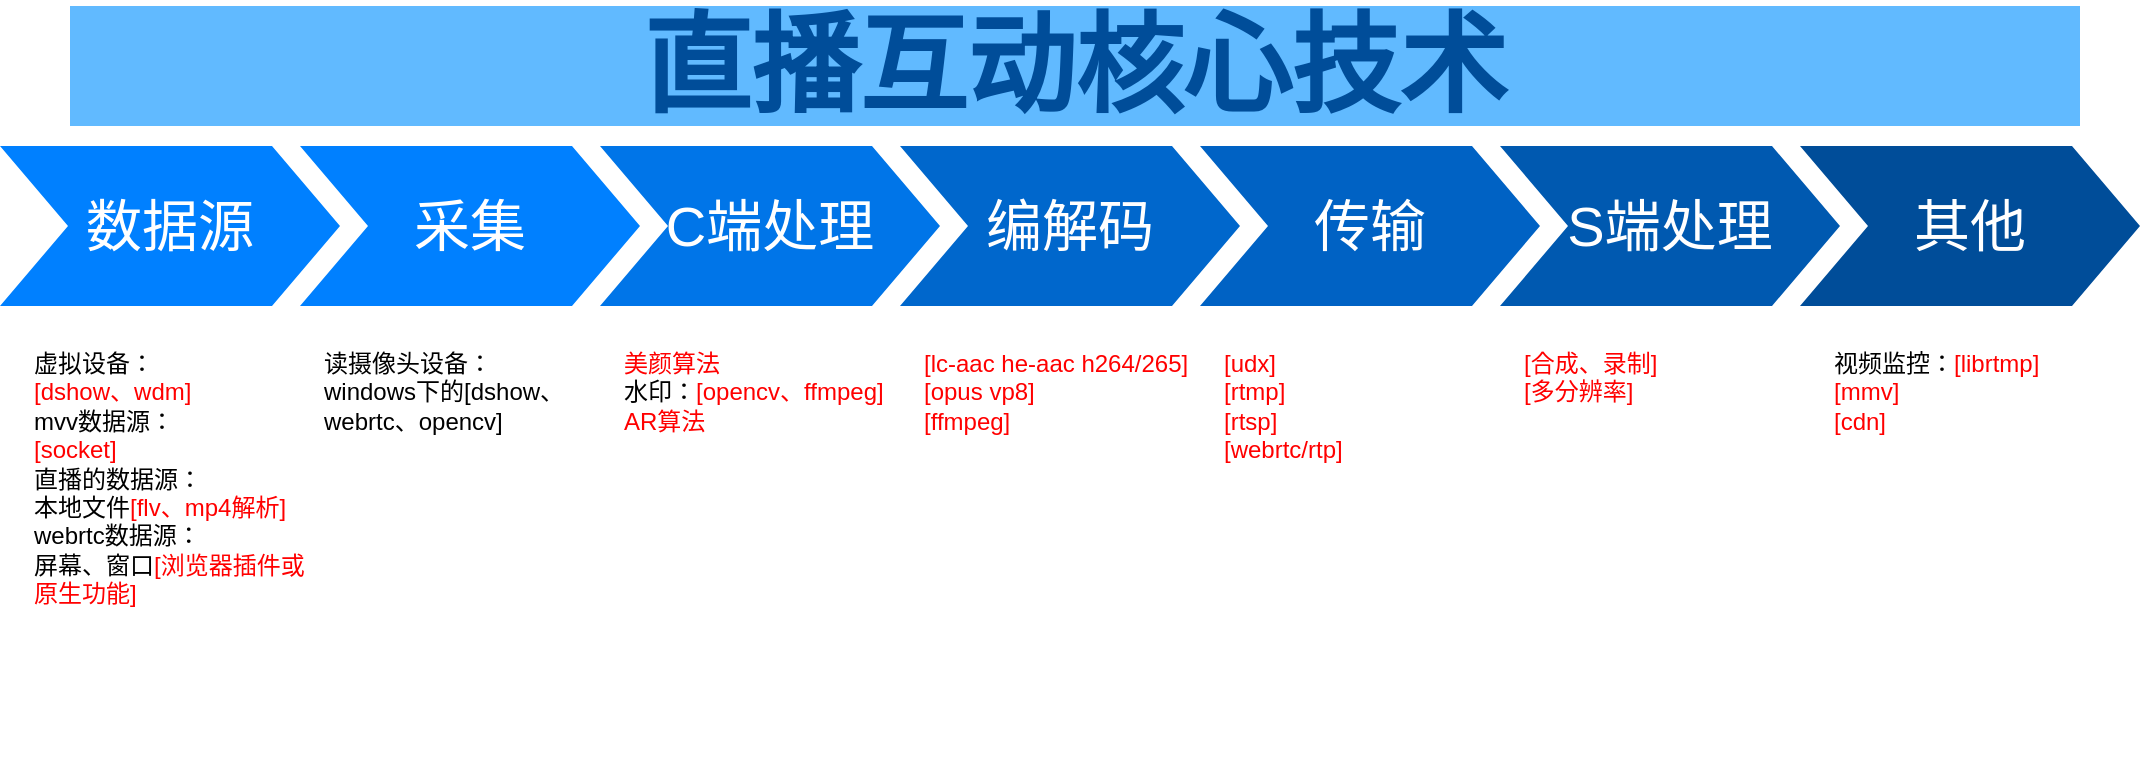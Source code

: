 <mxfile version="10.6.7" type="github"><diagram name="Page-1" id="d9b1e647-80fa-b4a2-5024-87a742678bcc"><mxGraphModel dx="1635" dy="878" grid="1" gridSize="10" guides="1" tooltips="1" connect="1" arrows="1" fold="1" page="1" pageScale="1" pageWidth="1100" pageHeight="850" background="#ffffff" math="0" shadow="0"><root><mxCell id="0"/><mxCell id="1" parent="0"/><mxCell id="57fe6abec08f04cb-1" value="采集" style="shape=step;whiteSpace=wrap;html=1;fontSize=28;fillColor=#0080FF;fontColor=#FFFFFF;strokeColor=none;" parent="1" vertex="1"><mxGeometry x="155" y="170" width="170" height="80" as="geometry"/></mxCell><mxCell id="57fe6abec08f04cb-2" value="C端处理" style="shape=step;whiteSpace=wrap;html=1;fontSize=28;fillColor=#0075E8;fontColor=#FFFFFF;strokeColor=none;" parent="1" vertex="1"><mxGeometry x="305" y="170" width="170" height="80" as="geometry"/></mxCell><mxCell id="57fe6abec08f04cb-3" value="编解码" style="shape=step;whiteSpace=wrap;html=1;fontSize=28;fillColor=#0067CC;fontColor=#FFFFFF;strokeColor=none;" parent="1" vertex="1"><mxGeometry x="455" y="170" width="170" height="80" as="geometry"/></mxCell><mxCell id="57fe6abec08f04cb-4" value="传输" style="shape=step;whiteSpace=wrap;html=1;fontSize=28;fillColor=#0062C4;fontColor=#FFFFFF;strokeColor=none;" parent="1" vertex="1"><mxGeometry x="605" y="170" width="170" height="80" as="geometry"/></mxCell><mxCell id="57fe6abec08f04cb-5" value="S端处理" style="shape=step;whiteSpace=wrap;html=1;fontSize=28;fillColor=#0059B0;fontColor=#FFFFFF;strokeColor=none;" parent="1" vertex="1"><mxGeometry x="755" y="170" width="170" height="80" as="geometry"/></mxCell><mxCell id="57fe6abec08f04cb-6" value="其他" style="shape=step;whiteSpace=wrap;html=1;fontSize=28;fillColor=#004D99;fontColor=#FFFFFF;strokeColor=none;" parent="1" vertex="1"><mxGeometry x="905" y="170" width="170" height="80" as="geometry"/></mxCell><mxCell id="57fe6abec08f04cb-7" value="&lt;span&gt;直播互动核心技术&lt;/span&gt;" style="text;html=1;strokeColor=none;fillColor=#61BAFF;align=center;verticalAlign=middle;whiteSpace=wrap;fontSize=54;fontStyle=1;fontColor=#004D99;" parent="1" vertex="1"><mxGeometry x="40" y="100" width="1005" height="60" as="geometry"/></mxCell><mxCell id="57fe6abec08f04cb-8" value="读摄像头设备：&lt;br&gt;windows下的[dshow、webrtc、opencv]&lt;font color=&quot;#ff0000&quot;&gt;&lt;br&gt;&lt;/font&gt;&lt;font color=&quot;#ff0000&quot;&gt;&lt;br&gt;&lt;/font&gt;" style="text;spacingTop=-5;fillColor=#ffffff;whiteSpace=wrap;html=1;align=left;fontSize=12;fontFamily=Helvetica;fillColor=none;strokeColor=none;" parent="1" vertex="1"><mxGeometry x="165" y="270" width="140" height="210" as="geometry"/></mxCell><mxCell id="57fe6abec08f04cb-9" value="&lt;font color=&quot;#ff0000&quot;&gt;美颜算法&lt;/font&gt;&lt;br&gt;水印：&lt;font color=&quot;#ff0000&quot;&gt;[opencv、ffmpeg]&lt;/font&gt;&lt;br&gt;&lt;font color=&quot;#ff0000&quot;&gt;AR算法&lt;/font&gt;&lt;br&gt;&lt;br&gt;&lt;br&gt;&lt;br&gt;&lt;br&gt;&lt;br&gt;" style="text;spacingTop=-5;fillColor=#ffffff;whiteSpace=wrap;html=1;align=left;fontSize=12;fontFamily=Helvetica;fillColor=none;strokeColor=none;" parent="1" vertex="1"><mxGeometry x="315" y="270" width="140" height="210" as="geometry"/></mxCell><mxCell id="57fe6abec08f04cb-10" value="&lt;font color=&quot;#ff0000&quot;&gt;[lc-aac he-aac h264/265]&lt;br&gt;[opus vp8]&lt;br&gt;[ffmpeg]&lt;/font&gt;&lt;br&gt;" style="text;spacingTop=-5;fillColor=#ffffff;whiteSpace=wrap;html=1;align=left;fontSize=12;fontFamily=Helvetica;fillColor=none;strokeColor=none;" parent="1" vertex="1"><mxGeometry x="465" y="270" width="140" height="210" as="geometry"/></mxCell><mxCell id="57fe6abec08f04cb-11" value="&lt;font color=&quot;#ff0000&quot;&gt;[udx]&lt;br&gt;[rtmp]&lt;br&gt;[rtsp]&lt;br&gt;[webrtc/rtp]&lt;/font&gt;&lt;br&gt;" style="text;spacingTop=-5;fillColor=#ffffff;whiteSpace=wrap;html=1;align=left;fontSize=12;fontFamily=Helvetica;fillColor=none;strokeColor=none;" parent="1" vertex="1"><mxGeometry x="615" y="270" width="140" height="210" as="geometry"/></mxCell><mxCell id="57fe6abec08f04cb-12" value="&lt;font color=&quot;#ff0000&quot;&gt;[合成、录制]&lt;br&gt;[多分辨率]&lt;/font&gt;&lt;br&gt;" style="text;spacingTop=-5;fillColor=#ffffff;whiteSpace=wrap;html=1;align=left;fontSize=12;fontFamily=Helvetica;fillColor=none;strokeColor=none;" parent="1" vertex="1"><mxGeometry x="765" y="270" width="140" height="210" as="geometry"/></mxCell><mxCell id="57fe6abec08f04cb-13" value="视频监控：&lt;font color=&quot;#ff0000&quot;&gt;[librtmp]&lt;br&gt;[mmv]&lt;br&gt;[cdn]&lt;/font&gt;&lt;br&gt;" style="text;spacingTop=-5;fillColor=#ffffff;whiteSpace=wrap;html=1;align=left;fontSize=12;fontFamily=Helvetica;fillColor=none;strokeColor=none;" parent="1" vertex="1"><mxGeometry x="920" y="270" width="140" height="210" as="geometry"/></mxCell><mxCell id="cftYcmUsIekW-gj1pgEN-3" value="数据源" style="shape=step;whiteSpace=wrap;html=1;fontSize=28;fillColor=#0080FF;fontColor=#FFFFFF;strokeColor=none;" vertex="1" parent="1"><mxGeometry x="5" y="170" width="170" height="80" as="geometry"/></mxCell><mxCell id="cftYcmUsIekW-gj1pgEN-4" value="虚拟设备：&lt;br&gt;&lt;font color=&quot;#ff0000&quot;&gt;[dshow、wdm]&lt;/font&gt;&lt;br&gt;mvv数据源：&lt;br&gt;&lt;font color=&quot;#ff0000&quot;&gt;[socket]&lt;/font&gt;&lt;br&gt;直播的数据源：&lt;br&gt;本地文件&lt;font color=&quot;#ff0000&quot;&gt;[flv、mp4解析]&lt;/font&gt;&lt;br&gt;webrtc数据源：&lt;br&gt;屏幕、窗口&lt;font color=&quot;#ff0000&quot;&gt;[浏览器插件或原生功能]&lt;/font&gt;&lt;br&gt;&lt;br&gt;&lt;br&gt;" style="text;spacingTop=-5;fillColor=#ffffff;whiteSpace=wrap;html=1;align=left;fontSize=12;fontFamily=Helvetica;fillColor=none;strokeColor=none;" vertex="1" parent="1"><mxGeometry x="20" y="270" width="140" height="210" as="geometry"/></mxCell></root></mxGraphModel></diagram><diagram id="BVDQ285oAaPENprGu4wt" name="第 2 页"><mxGraphModel dx="1390" dy="764" grid="1" gridSize="10" guides="1" tooltips="1" connect="1" arrows="1" fold="1" page="1" pageScale="1" pageWidth="850" pageHeight="1100" math="0" shadow="0"><root><mxCell id="xFv1kf0QFZRK9eL35EcW-0"/><mxCell id="xFv1kf0QFZRK9eL35EcW-1" parent="xFv1kf0QFZRK9eL35EcW-0"/></root></mxGraphModel></diagram></mxfile>